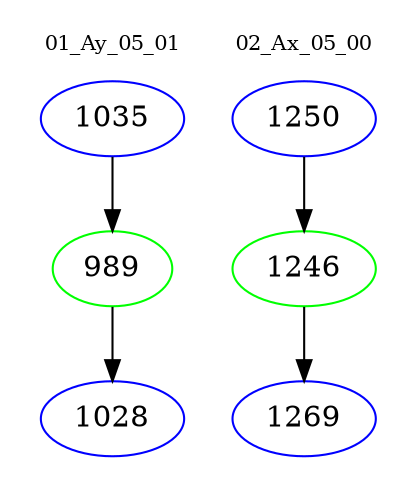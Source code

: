 digraph{
subgraph cluster_0 {
color = white
label = "01_Ay_05_01";
fontsize=10;
T0_1035 [label="1035", color="blue"]
T0_1035 -> T0_989 [color="black"]
T0_989 [label="989", color="green"]
T0_989 -> T0_1028 [color="black"]
T0_1028 [label="1028", color="blue"]
}
subgraph cluster_1 {
color = white
label = "02_Ax_05_00";
fontsize=10;
T1_1250 [label="1250", color="blue"]
T1_1250 -> T1_1246 [color="black"]
T1_1246 [label="1246", color="green"]
T1_1246 -> T1_1269 [color="black"]
T1_1269 [label="1269", color="blue"]
}
}
